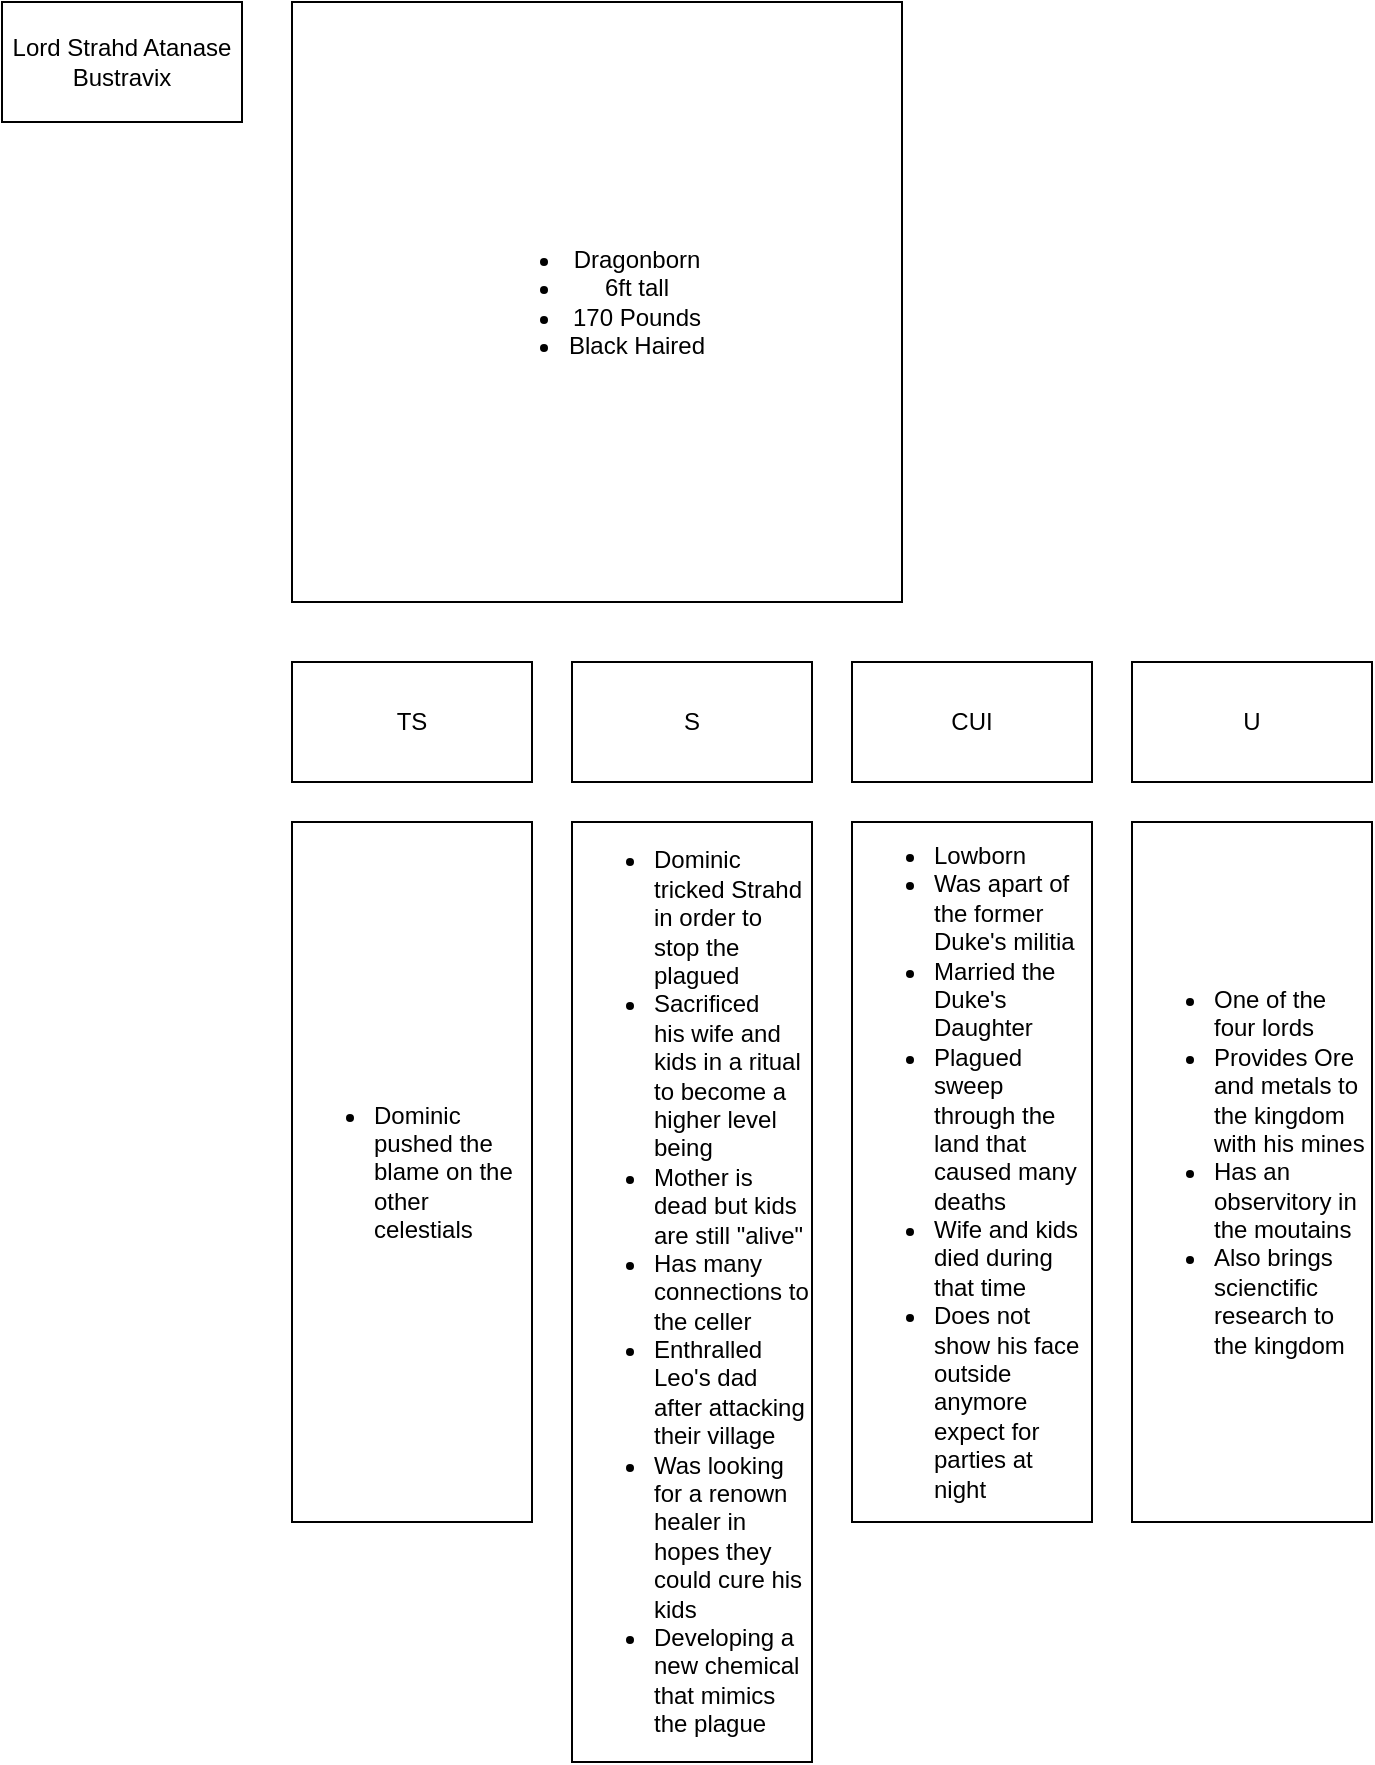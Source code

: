 <mxfile version="17.4.1" type="github">
  <diagram id="suJAjwYkq9y4BxcR5b9c" name="Page-1">
    <mxGraphModel dx="-1365" dy="643" grid="1" gridSize="10" guides="1" tooltips="1" connect="1" arrows="1" fold="1" page="1" pageScale="1" pageWidth="850" pageHeight="1100" math="0" shadow="0">
      <root>
        <mxCell id="0" />
        <mxCell id="1" parent="0" />
        <mxCell id="79dwMIcLpbFR8tdssObi-1" value="&lt;font style=&quot;font-size: 12px&quot; face=&quot;Helvetica&quot;&gt;Lord &lt;span class=&quot;markedContent&quot; id=&quot;page3R_mcid11&quot;&gt;&lt;span style=&quot;left: 120px ; top: 66.262px ; transform: scalex(0.884)&quot; dir=&quot;ltr&quot;&gt;Strahd Atanase Bustravix&lt;/span&gt;&lt;/span&gt;&lt;/font&gt;" style="rounded=0;whiteSpace=wrap;html=1;" vertex="1" parent="1">
          <mxGeometry x="2560" y="10" width="120" height="60" as="geometry" />
        </mxCell>
        <mxCell id="79dwMIcLpbFR8tdssObi-2" value="TS" style="rounded=0;whiteSpace=wrap;html=1;" vertex="1" parent="1">
          <mxGeometry x="2705" y="340" width="120" height="60" as="geometry" />
        </mxCell>
        <mxCell id="79dwMIcLpbFR8tdssObi-3" value="S" style="rounded=0;whiteSpace=wrap;html=1;" vertex="1" parent="1">
          <mxGeometry x="2845" y="340" width="120" height="60" as="geometry" />
        </mxCell>
        <mxCell id="79dwMIcLpbFR8tdssObi-4" value="CUI" style="rounded=0;whiteSpace=wrap;html=1;" vertex="1" parent="1">
          <mxGeometry x="2985" y="340" width="120" height="60" as="geometry" />
        </mxCell>
        <mxCell id="79dwMIcLpbFR8tdssObi-5" value="U" style="rounded=0;whiteSpace=wrap;html=1;" vertex="1" parent="1">
          <mxGeometry x="3125" y="340" width="120" height="60" as="geometry" />
        </mxCell>
        <mxCell id="79dwMIcLpbFR8tdssObi-7" value="&lt;div align=&quot;left&quot;&gt;&lt;ul&gt;&lt;li&gt;Lowborn&lt;/li&gt;&lt;li&gt;Was apart of the former Duke&#39;s militia&lt;/li&gt;&lt;li&gt;Married the Duke&#39;s Daughter&lt;/li&gt;&lt;li&gt;Plagued sweep through the land that caused many deaths&lt;/li&gt;&lt;li&gt;Wife and kids died during that time&lt;/li&gt;&lt;li&gt;Does not show his face outside anymore expect for parties at night&lt;/li&gt;&lt;/ul&gt;&lt;/div&gt;" style="rounded=0;whiteSpace=wrap;html=1;" vertex="1" parent="1">
          <mxGeometry x="2985" y="420" width="120" height="350" as="geometry" />
        </mxCell>
        <mxCell id="79dwMIcLpbFR8tdssObi-8" value="&lt;div align=&quot;left&quot;&gt;&lt;ul&gt;&lt;li&gt;Dominic tricked Strahd in order to stop the plagued&lt;/li&gt;&lt;li&gt;Sacrificed&amp;nbsp;&amp;nbsp; his wife and kids in a ritual to become a higher level being&lt;/li&gt;&lt;li&gt;Mother is dead but kids are still &quot;alive&quot;&lt;/li&gt;&lt;li&gt;Has many connections to the celler &lt;br&gt;&lt;/li&gt;&lt;li&gt;Enthralled Leo&#39;s dad after attacking their village&lt;/li&gt;&lt;li&gt;Was looking for a renown healer in hopes they could cure his kids&lt;/li&gt;&lt;li&gt;Developing a new chemical that mimics the plague &lt;br&gt;&lt;/li&gt;&lt;/ul&gt;&lt;/div&gt;" style="rounded=0;whiteSpace=wrap;html=1;" vertex="1" parent="1">
          <mxGeometry x="2845" y="420" width="120" height="470" as="geometry" />
        </mxCell>
        <mxCell id="79dwMIcLpbFR8tdssObi-9" value="&lt;div align=&quot;left&quot;&gt;&lt;ul&gt;&lt;li&gt;Dominic pushed the blame on the other celestials &lt;/li&gt;&lt;/ul&gt;&lt;/div&gt;" style="rounded=0;whiteSpace=wrap;html=1;" vertex="1" parent="1">
          <mxGeometry x="2705" y="420" width="120" height="350" as="geometry" />
        </mxCell>
        <mxCell id="79dwMIcLpbFR8tdssObi-10" value="&lt;div align=&quot;left&quot;&gt;&lt;ul&gt;&lt;li&gt;One of the four lords&lt;/li&gt;&lt;li&gt;Provides Ore and metals to the kingdom with his mines&lt;/li&gt;&lt;li&gt;Has an observitory in the moutains&lt;/li&gt;&lt;li&gt;Also brings scienctific research to the kingdom&lt;br&gt;&lt;/li&gt;&lt;/ul&gt;&lt;/div&gt;" style="rounded=0;whiteSpace=wrap;html=1;" vertex="1" parent="1">
          <mxGeometry x="3125" y="420" width="120" height="350" as="geometry" />
        </mxCell>
        <mxCell id="79dwMIcLpbFR8tdssObi-11" value="" style="shape=image;verticalLabelPosition=bottom;labelBackgroundColor=default;verticalAlign=top;aspect=fixed;imageAspect=0;image=https://cdnb.artstation.com/p/assets/images/images/018/443/809/large/ricardo-herrera-concepto-cabellero-negro-dragon-avatar.jpg;" vertex="1" parent="1">
          <mxGeometry x="3025.77" y="10" width="219.23" height="300" as="geometry" />
        </mxCell>
        <mxCell id="79dwMIcLpbFR8tdssObi-12" value="&lt;ul&gt;&lt;li&gt;Dragonborn&lt;br&gt;&lt;/li&gt;&lt;li&gt;6ft tall&lt;/li&gt;&lt;li&gt;170 Pounds&lt;/li&gt;&lt;li&gt;Black Haired&lt;/li&gt;&lt;/ul&gt;" style="rounded=0;whiteSpace=wrap;html=1;" vertex="1" parent="1">
          <mxGeometry x="2705" y="10" width="305" height="300" as="geometry" />
        </mxCell>
      </root>
    </mxGraphModel>
  </diagram>
</mxfile>

